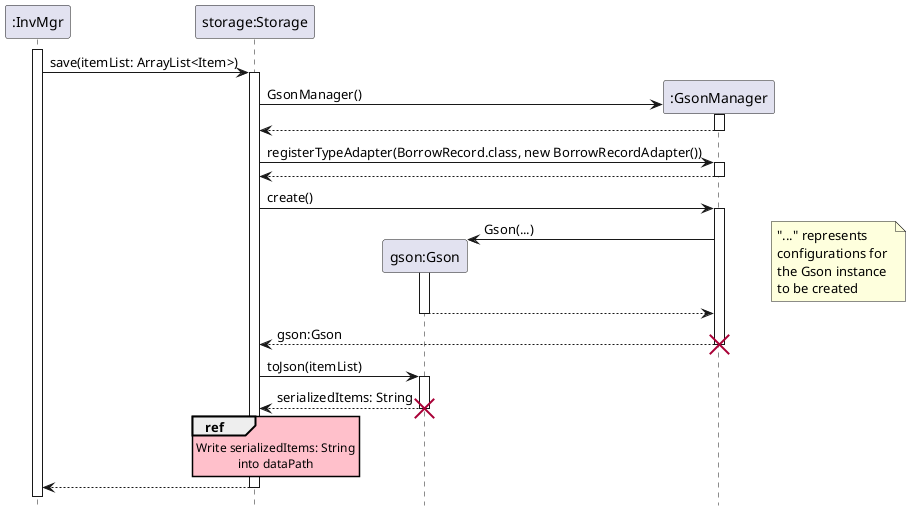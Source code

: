 @startuml

hide footbox
skinparam SequenceReferenceBackgroundColor pink

participant ":InvMgr" as InvMgr
participant "storage:Storage" as Storage
participant "gson:Gson" as Gson
participant ":GsonManager" as GsonManager


activate InvMgr
    InvMgr -> Storage : save(itemList: ArrayList<Item>)
    activate Storage

        create GsonManager
        Storage -> GsonManager: GsonManager()
        activate GsonManager
        return

        Storage -> GsonManager: registerTypeAdapter(BorrowRecord.class, new BorrowRecordAdapter())
        activate GsonManager
        return

        Storage -> GsonManager: create()
        activate GsonManager
            create Gson
            GsonManager -> Gson: Gson(...)
            activate Gson
            note right: "..." represents \nconfigurations for \nthe Gson instance \nto be created
            return
        return gson:Gson
        destroy GsonManager

        Storage -> Gson : toJson(itemList)
        activate Gson
        return serializedItems: String
        destroy Gson

        ref over Storage
            Write serializedItems: String
            into dataPath
        end ref

    return

@enduml

